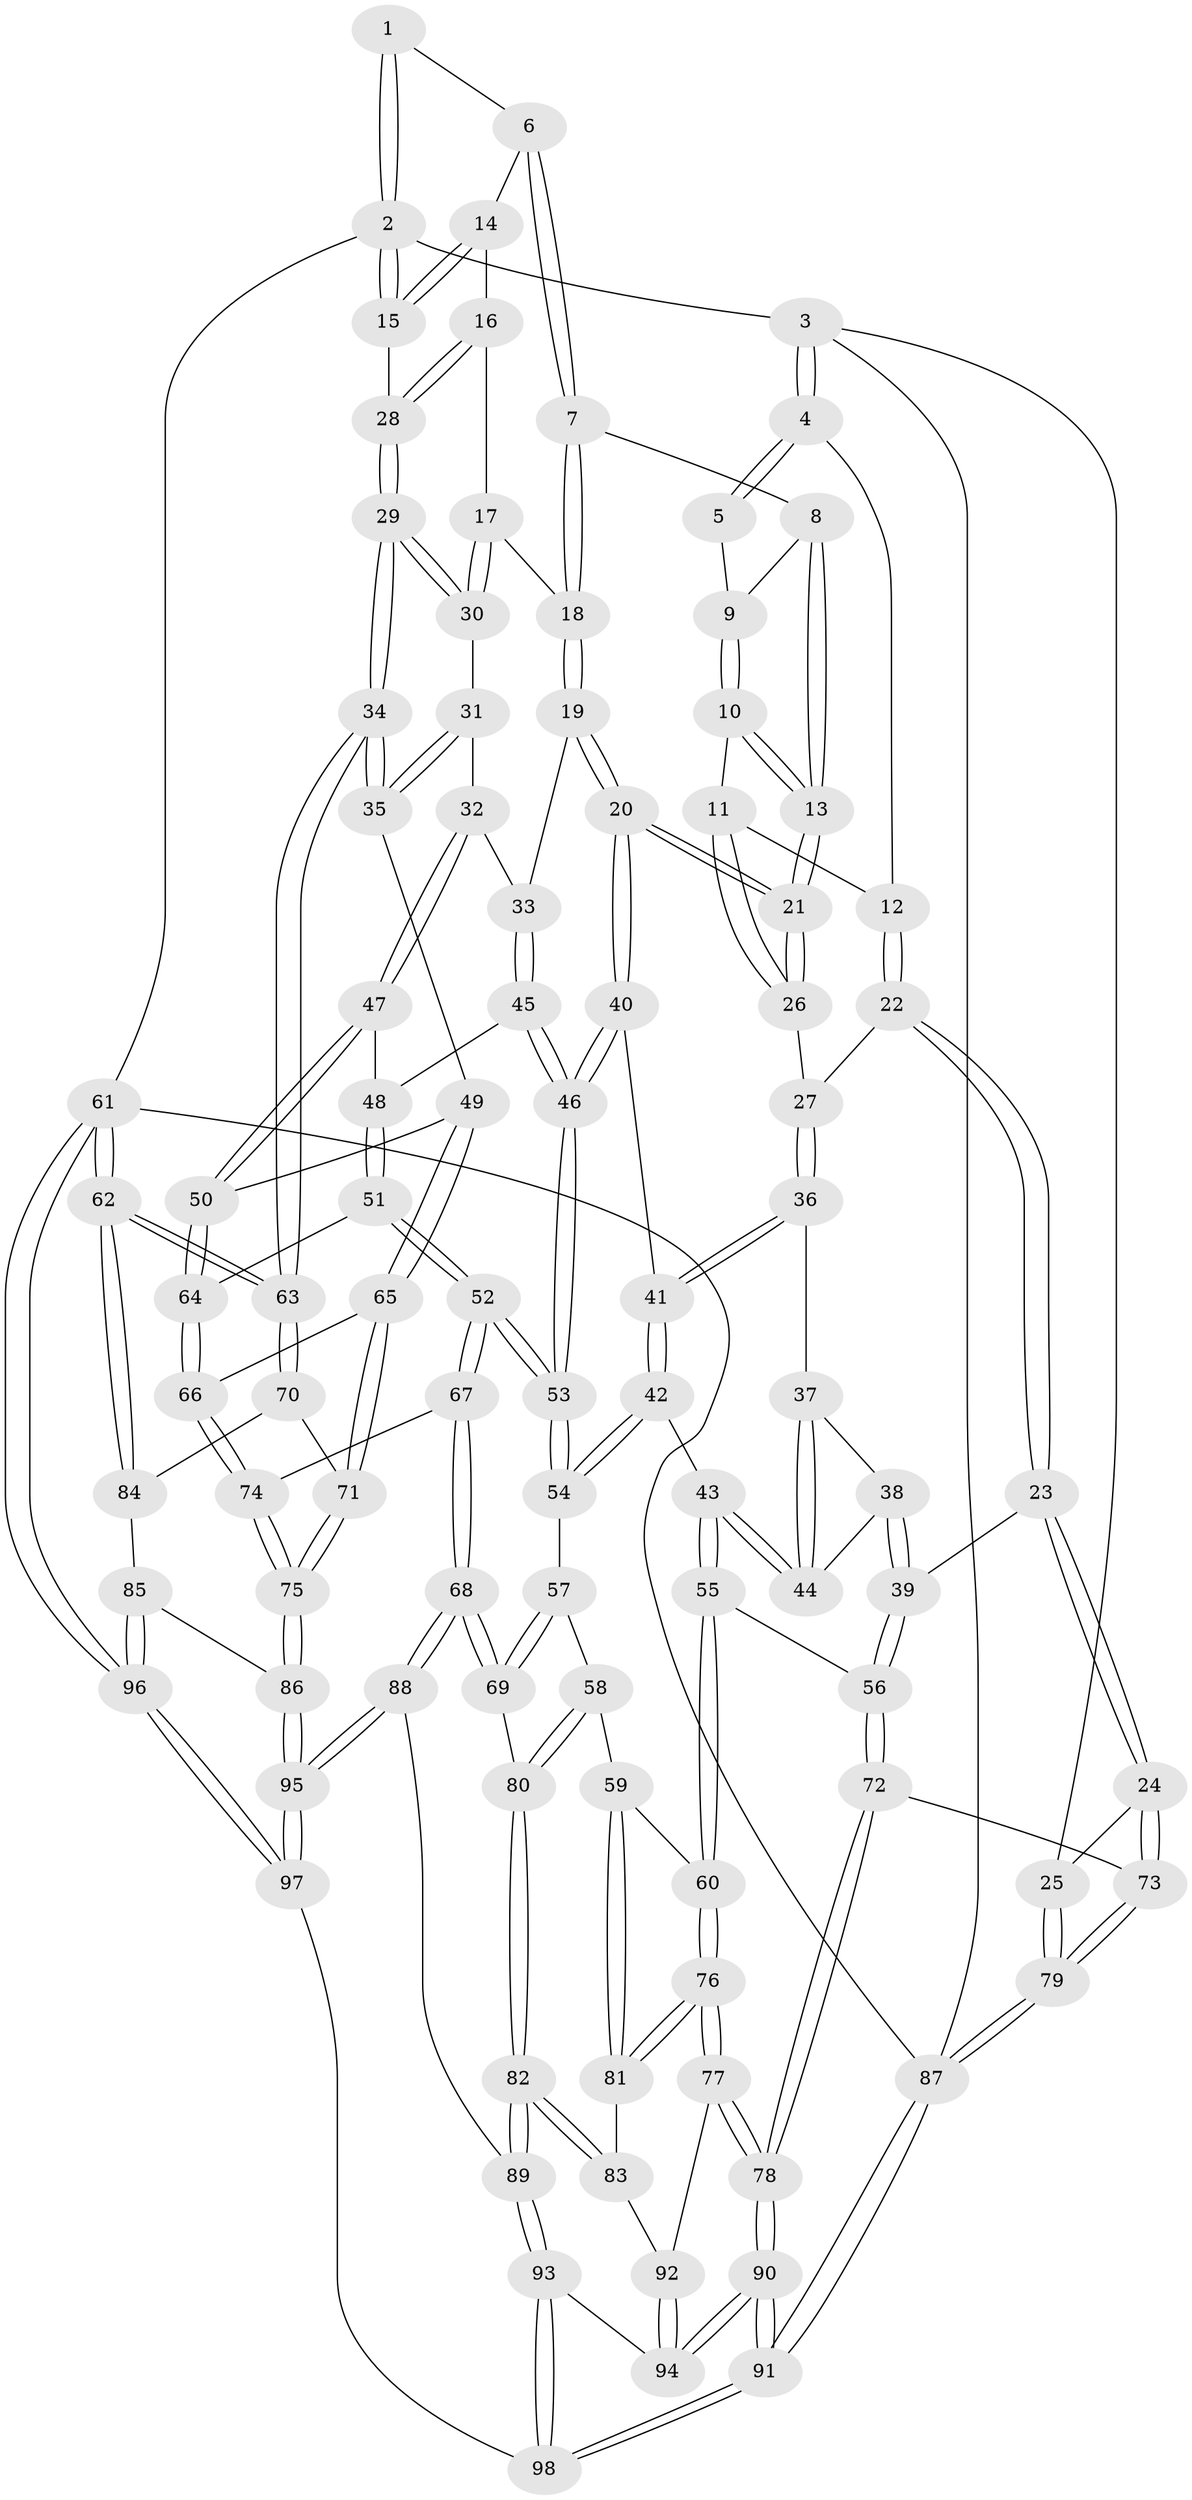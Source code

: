 // Generated by graph-tools (version 1.1) at 2025/38/03/09/25 02:38:21]
// undirected, 98 vertices, 242 edges
graph export_dot {
graph [start="1"]
  node [color=gray90,style=filled];
  1 [pos="+0.7635987486173124+0"];
  2 [pos="+1+0"];
  3 [pos="+0+0"];
  4 [pos="+0.20987060958041187+0"];
  5 [pos="+0.22850242755150135+0"];
  6 [pos="+0.7861863025580037+0.06901032481779781"];
  7 [pos="+0.7816678989034259+0.07629121313096415"];
  8 [pos="+0.7414067196362034+0.09822316085717367"];
  9 [pos="+0.5172925142599586+0.09994564119772503"];
  10 [pos="+0.540528016466309+0.21843360325532157"];
  11 [pos="+0.45080988077486694+0.20555197131511949"];
  12 [pos="+0.22872033546906392+0"];
  13 [pos="+0.5787161777498165+0.2743659164240344"];
  14 [pos="+0.8472676939023733+0.09238284336911523"];
  15 [pos="+1+0"];
  16 [pos="+0.9724662381277865+0.1948985780242974"];
  17 [pos="+0.9277114361152613+0.26509220377317494"];
  18 [pos="+0.7982135970553051+0.26243829640311667"];
  19 [pos="+0.7836467900290367+0.33107587647242287"];
  20 [pos="+0.583706486094532+0.32074395400372285"];
  21 [pos="+0.5771959340450825+0.30415103149184075"];
  22 [pos="+0.24217824172055985+0.20338918841722786"];
  23 [pos="+0.002698655482448556+0.47614236302690555"];
  24 [pos="+0+0.479956803790187"];
  25 [pos="+0+0.47685032114469456"];
  26 [pos="+0.4042300026982332+0.2919657915644057"];
  27 [pos="+0.3348551462962096+0.3097511257970706"];
  28 [pos="+1+0.24910309016621052"];
  29 [pos="+1+0.3886061877684836"];
  30 [pos="+0.934758195856486+0.33562967274195527"];
  31 [pos="+0.8919642441823495+0.36117089903769933"];
  32 [pos="+0.8282469361822136+0.3699156297550973"];
  33 [pos="+0.7890785603424533+0.3410350690538329"];
  34 [pos="+1+0.5343901700269263"];
  35 [pos="+1+0.5373875907118073"];
  36 [pos="+0.33542890810796094+0.3142395558952329"];
  37 [pos="+0.30213233325522554+0.38199384130769065"];
  38 [pos="+0.22487260562300943+0.4622584834141471"];
  39 [pos="+0.10543051370190326+0.5085965387010604"];
  40 [pos="+0.5606802944983591+0.4328366640802487"];
  41 [pos="+0.4448947763615184+0.44918555834997004"];
  42 [pos="+0.40833711089228125+0.4940180249123192"];
  43 [pos="+0.36089975331185364+0.50866617271845"];
  44 [pos="+0.35226699345843193+0.5024278549765457"];
  45 [pos="+0.7161324454126615+0.4529635202590504"];
  46 [pos="+0.5864298654331833+0.4720216530000784"];
  47 [pos="+0.8539995069554219+0.5085936455448337"];
  48 [pos="+0.744923624856109+0.4849650681681021"];
  49 [pos="+0.9465230202745967+0.5523151162656741"];
  50 [pos="+0.8548437528281864+0.5098887091811412"];
  51 [pos="+0.6983223441942109+0.6185775590257617"];
  52 [pos="+0.6267976110095477+0.6525388883148426"];
  53 [pos="+0.6074752934648876+0.6226586720703298"];
  54 [pos="+0.45237750113901193+0.6034834515365589"];
  55 [pos="+0.2893089178450631+0.6367791238376509"];
  56 [pos="+0.22953207520310193+0.6201649569837583"];
  57 [pos="+0.4124467413899515+0.6343693130223169"];
  58 [pos="+0.35130717653400023+0.6707985780914507"];
  59 [pos="+0.33039358969475724+0.6703842939460017"];
  60 [pos="+0.31427479991011475+0.6625775523133094"];
  61 [pos="+1+1"];
  62 [pos="+1+0.8411871782802947"];
  63 [pos="+1+0.6483128195703536"];
  64 [pos="+0.7432535054418803+0.6089583276961199"];
  65 [pos="+0.8771547311993559+0.6675302893932094"];
  66 [pos="+0.861087524205952+0.6682994796165171"];
  67 [pos="+0.6246931911782512+0.7271449422084576"];
  68 [pos="+0.6230591430059265+0.7287476202717572"];
  69 [pos="+0.5148660332236801+0.7263601914696142"];
  70 [pos="+0.9437614251689944+0.7421268642240649"];
  71 [pos="+0.8942555198297835+0.7077976959975675"];
  72 [pos="+0.1595489864504493+0.7516957868849272"];
  73 [pos="+0.0964166447343481+0.7199203823033133"];
  74 [pos="+0.7204800430410084+0.7771823978580467"];
  75 [pos="+0.796696312058734+0.8525481527874866"];
  76 [pos="+0.22788094315191204+0.8131553948680287"];
  77 [pos="+0.19605457004626756+0.8512383501059259"];
  78 [pos="+0.18610891084959735+0.8575687761778064"];
  79 [pos="+0+1"];
  80 [pos="+0.4321119443424547+0.7324575940597413"];
  81 [pos="+0.3413944699722785+0.7738836243271873"];
  82 [pos="+0.4133467566255848+0.8241078070288439"];
  83 [pos="+0.35258876374121073+0.8006213385134163"];
  84 [pos="+0.9361506191559272+0.8156523243196012"];
  85 [pos="+0.8745253437644404+0.8866587029002085"];
  86 [pos="+0.8030500435529049+0.8642224767079332"];
  87 [pos="+0+1"];
  88 [pos="+0.5502988151979556+0.8744197345691945"];
  89 [pos="+0.4570630644874198+0.8909605775560959"];
  90 [pos="+0.14045700952418594+0.9551575160902706"];
  91 [pos="+0+1"];
  92 [pos="+0.3200082287759157+0.83522141934412"];
  93 [pos="+0.4202162215555042+0.9275649516422291"];
  94 [pos="+0.36386312113179653+0.9165822676634553"];
  95 [pos="+0.6624393480803974+1"];
  96 [pos="+1+1"];
  97 [pos="+0.6647129646601665+1"];
  98 [pos="+0.3824136270954345+1"];
  1 -- 2;
  1 -- 2;
  1 -- 6;
  2 -- 3;
  2 -- 15;
  2 -- 15;
  2 -- 61;
  3 -- 4;
  3 -- 4;
  3 -- 25;
  3 -- 87;
  4 -- 5;
  4 -- 5;
  4 -- 12;
  5 -- 9;
  6 -- 7;
  6 -- 7;
  6 -- 14;
  7 -- 8;
  7 -- 18;
  7 -- 18;
  8 -- 9;
  8 -- 13;
  8 -- 13;
  9 -- 10;
  9 -- 10;
  10 -- 11;
  10 -- 13;
  10 -- 13;
  11 -- 12;
  11 -- 26;
  11 -- 26;
  12 -- 22;
  12 -- 22;
  13 -- 21;
  13 -- 21;
  14 -- 15;
  14 -- 15;
  14 -- 16;
  15 -- 28;
  16 -- 17;
  16 -- 28;
  16 -- 28;
  17 -- 18;
  17 -- 30;
  17 -- 30;
  18 -- 19;
  18 -- 19;
  19 -- 20;
  19 -- 20;
  19 -- 33;
  20 -- 21;
  20 -- 21;
  20 -- 40;
  20 -- 40;
  21 -- 26;
  21 -- 26;
  22 -- 23;
  22 -- 23;
  22 -- 27;
  23 -- 24;
  23 -- 24;
  23 -- 39;
  24 -- 25;
  24 -- 73;
  24 -- 73;
  25 -- 79;
  25 -- 79;
  26 -- 27;
  27 -- 36;
  27 -- 36;
  28 -- 29;
  28 -- 29;
  29 -- 30;
  29 -- 30;
  29 -- 34;
  29 -- 34;
  30 -- 31;
  31 -- 32;
  31 -- 35;
  31 -- 35;
  32 -- 33;
  32 -- 47;
  32 -- 47;
  33 -- 45;
  33 -- 45;
  34 -- 35;
  34 -- 35;
  34 -- 63;
  34 -- 63;
  35 -- 49;
  36 -- 37;
  36 -- 41;
  36 -- 41;
  37 -- 38;
  37 -- 44;
  37 -- 44;
  38 -- 39;
  38 -- 39;
  38 -- 44;
  39 -- 56;
  39 -- 56;
  40 -- 41;
  40 -- 46;
  40 -- 46;
  41 -- 42;
  41 -- 42;
  42 -- 43;
  42 -- 54;
  42 -- 54;
  43 -- 44;
  43 -- 44;
  43 -- 55;
  43 -- 55;
  45 -- 46;
  45 -- 46;
  45 -- 48;
  46 -- 53;
  46 -- 53;
  47 -- 48;
  47 -- 50;
  47 -- 50;
  48 -- 51;
  48 -- 51;
  49 -- 50;
  49 -- 65;
  49 -- 65;
  50 -- 64;
  50 -- 64;
  51 -- 52;
  51 -- 52;
  51 -- 64;
  52 -- 53;
  52 -- 53;
  52 -- 67;
  52 -- 67;
  53 -- 54;
  53 -- 54;
  54 -- 57;
  55 -- 56;
  55 -- 60;
  55 -- 60;
  56 -- 72;
  56 -- 72;
  57 -- 58;
  57 -- 69;
  57 -- 69;
  58 -- 59;
  58 -- 80;
  58 -- 80;
  59 -- 60;
  59 -- 81;
  59 -- 81;
  60 -- 76;
  60 -- 76;
  61 -- 62;
  61 -- 62;
  61 -- 96;
  61 -- 96;
  61 -- 87;
  62 -- 63;
  62 -- 63;
  62 -- 84;
  62 -- 84;
  63 -- 70;
  63 -- 70;
  64 -- 66;
  64 -- 66;
  65 -- 66;
  65 -- 71;
  65 -- 71;
  66 -- 74;
  66 -- 74;
  67 -- 68;
  67 -- 68;
  67 -- 74;
  68 -- 69;
  68 -- 69;
  68 -- 88;
  68 -- 88;
  69 -- 80;
  70 -- 71;
  70 -- 84;
  71 -- 75;
  71 -- 75;
  72 -- 73;
  72 -- 78;
  72 -- 78;
  73 -- 79;
  73 -- 79;
  74 -- 75;
  74 -- 75;
  75 -- 86;
  75 -- 86;
  76 -- 77;
  76 -- 77;
  76 -- 81;
  76 -- 81;
  77 -- 78;
  77 -- 78;
  77 -- 92;
  78 -- 90;
  78 -- 90;
  79 -- 87;
  79 -- 87;
  80 -- 82;
  80 -- 82;
  81 -- 83;
  82 -- 83;
  82 -- 83;
  82 -- 89;
  82 -- 89;
  83 -- 92;
  84 -- 85;
  85 -- 86;
  85 -- 96;
  85 -- 96;
  86 -- 95;
  86 -- 95;
  87 -- 91;
  87 -- 91;
  88 -- 89;
  88 -- 95;
  88 -- 95;
  89 -- 93;
  89 -- 93;
  90 -- 91;
  90 -- 91;
  90 -- 94;
  90 -- 94;
  91 -- 98;
  91 -- 98;
  92 -- 94;
  92 -- 94;
  93 -- 94;
  93 -- 98;
  93 -- 98;
  95 -- 97;
  95 -- 97;
  96 -- 97;
  96 -- 97;
  97 -- 98;
}
